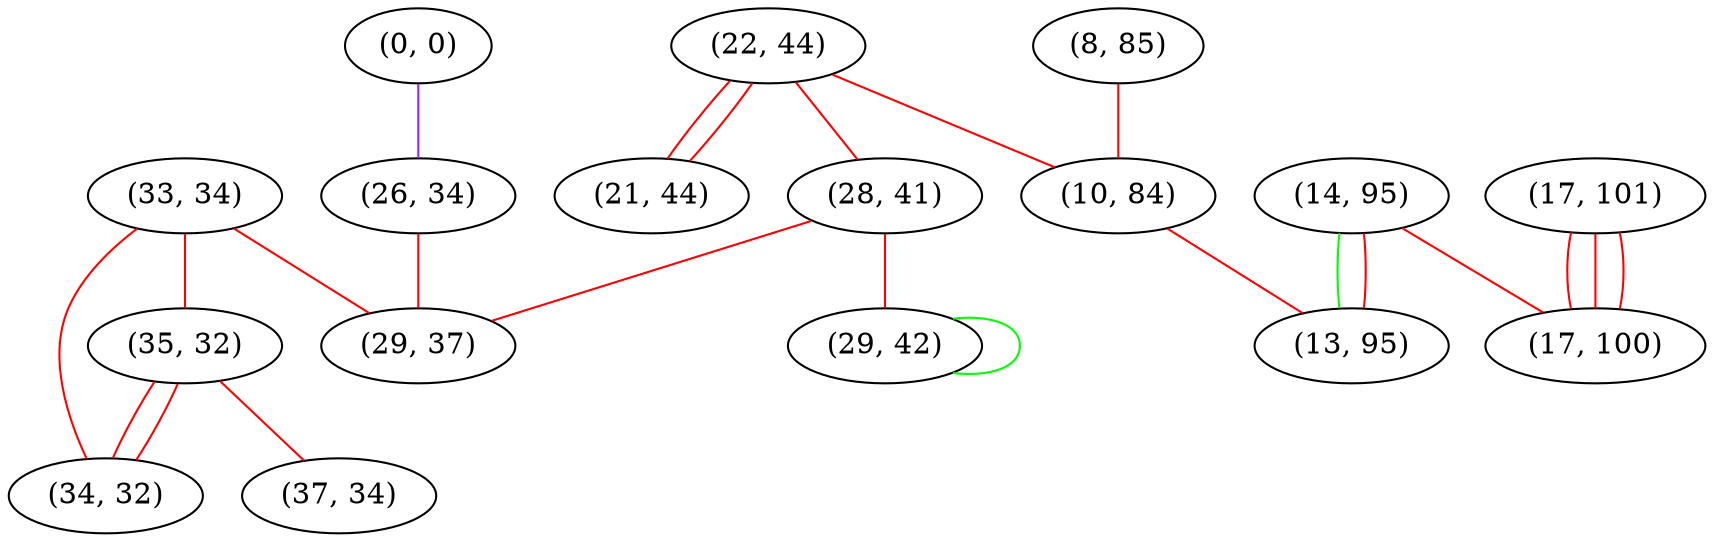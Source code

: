 graph "" {
"(33, 34)";
"(17, 101)";
"(0, 0)";
"(14, 95)";
"(35, 32)";
"(22, 44)";
"(8, 85)";
"(28, 41)";
"(26, 34)";
"(34, 32)";
"(10, 84)";
"(29, 42)";
"(21, 44)";
"(13, 95)";
"(37, 34)";
"(29, 37)";
"(17, 100)";
"(33, 34)" -- "(35, 32)"  [color=red, key=0, weight=1];
"(33, 34)" -- "(34, 32)"  [color=red, key=0, weight=1];
"(33, 34)" -- "(29, 37)"  [color=red, key=0, weight=1];
"(17, 101)" -- "(17, 100)"  [color=red, key=0, weight=1];
"(17, 101)" -- "(17, 100)"  [color=red, key=1, weight=1];
"(17, 101)" -- "(17, 100)"  [color=red, key=2, weight=1];
"(0, 0)" -- "(26, 34)"  [color=purple, key=0, weight=4];
"(14, 95)" -- "(13, 95)"  [color=green, key=0, weight=2];
"(14, 95)" -- "(13, 95)"  [color=red, key=1, weight=1];
"(14, 95)" -- "(17, 100)"  [color=red, key=0, weight=1];
"(35, 32)" -- "(34, 32)"  [color=red, key=0, weight=1];
"(35, 32)" -- "(34, 32)"  [color=red, key=1, weight=1];
"(35, 32)" -- "(37, 34)"  [color=red, key=0, weight=1];
"(22, 44)" -- "(21, 44)"  [color=red, key=0, weight=1];
"(22, 44)" -- "(21, 44)"  [color=red, key=1, weight=1];
"(22, 44)" -- "(28, 41)"  [color=red, key=0, weight=1];
"(22, 44)" -- "(10, 84)"  [color=red, key=0, weight=1];
"(8, 85)" -- "(10, 84)"  [color=red, key=0, weight=1];
"(28, 41)" -- "(29, 42)"  [color=red, key=0, weight=1];
"(28, 41)" -- "(29, 37)"  [color=red, key=0, weight=1];
"(26, 34)" -- "(29, 37)"  [color=red, key=0, weight=1];
"(10, 84)" -- "(13, 95)"  [color=red, key=0, weight=1];
"(29, 42)" -- "(29, 42)"  [color=green, key=0, weight=2];
}
